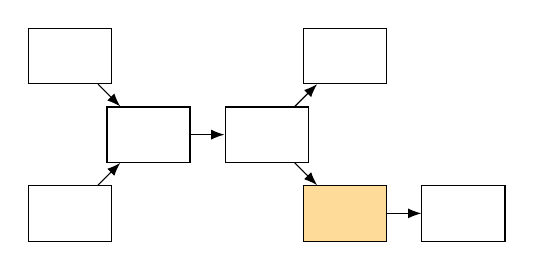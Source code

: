 \begin{tikzpicture}[textbox/.style={font=\small, draw, minimum width=30, minimum height=20, inner sep=5, align=center}]
%text width
\node[textbox] (v1) at (-2.5,1.5) {};
\node[textbox] (v3) at (-2.5,-0.5) {};
\node[textbox] (v2) at (-1.5,0.5) {};.
\node[textbox] (v4) at (0,0.5) {};
\node[textbox] (v5) at (1,1.5) {};
\node[textbox, fill=Orange!40] (v6) at (1,-0.5) {};
\node[textbox] (v7) at (2.5,-0.5) {};
\draw [-Latex] (v1) edge (v2);
\draw [-Latex] (v3) edge (v2);
\draw [-Latex] (v2) edge (v4);
\draw [-Latex] (v4) edge (v5);
\draw [-Latex] (v4) edge (v6);
\draw [-Latex] (v6) edge (v7);
\end{tikzpicture}